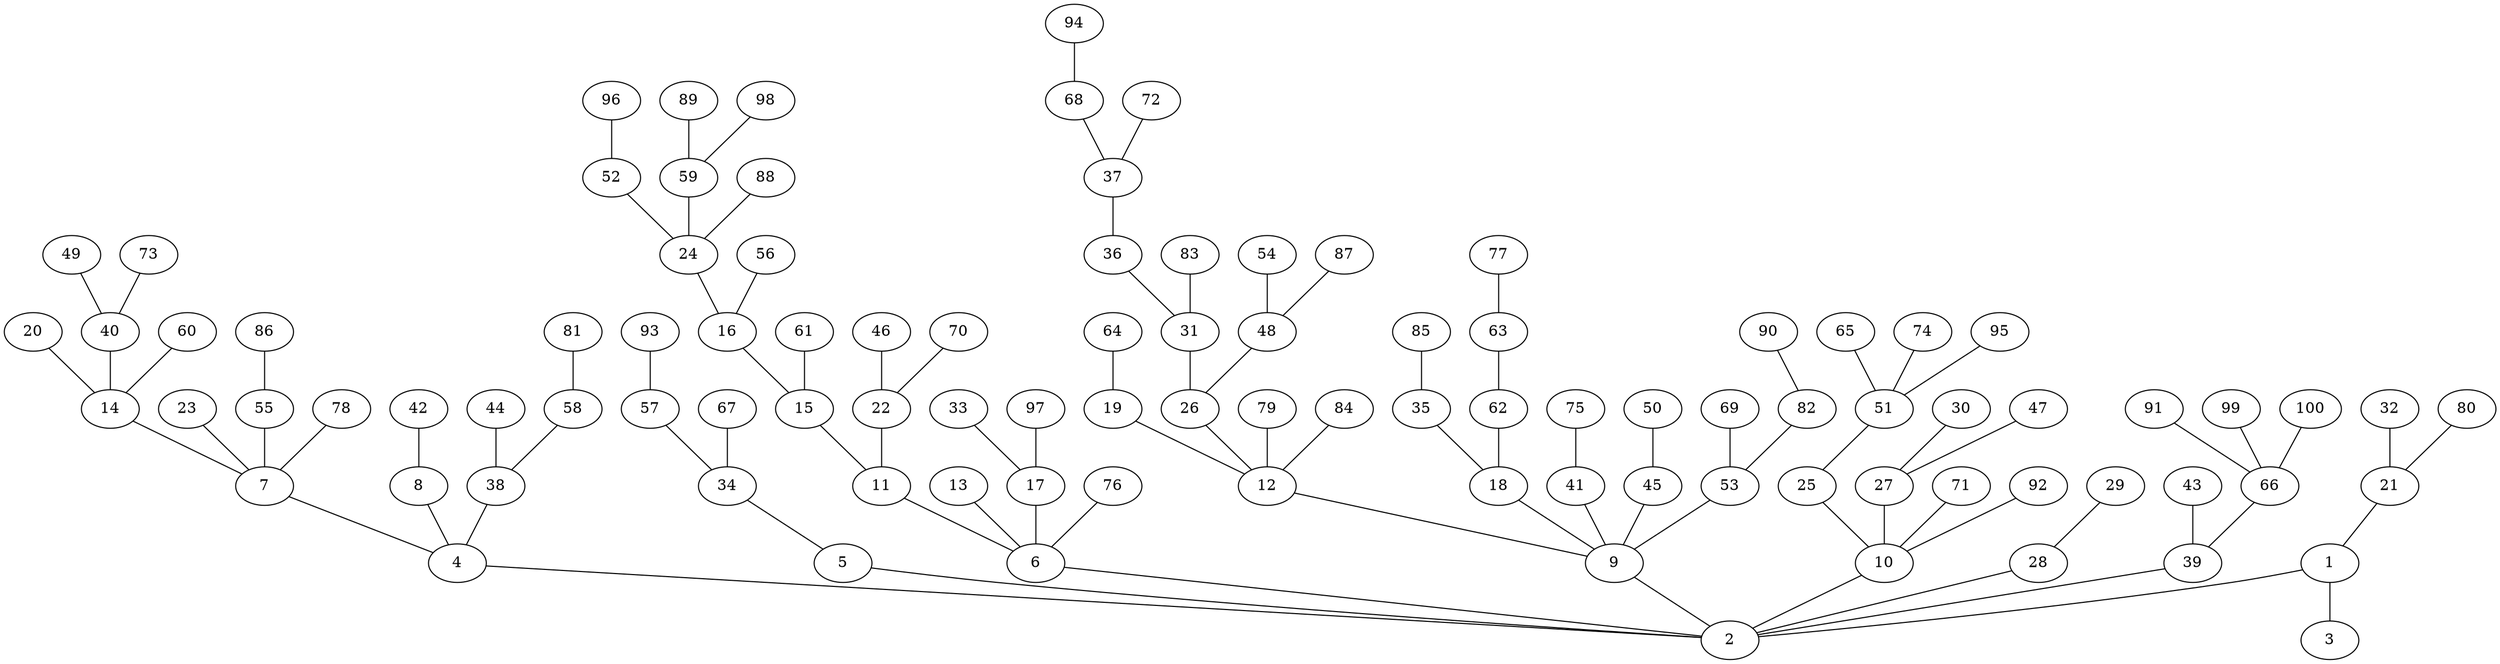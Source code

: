graph x {
1 -- 3
1 -- 2
4 -- 2
7 -- 4
14 -- 7
20 -- 14
40 -- 14
49 -- 40
73 -- 40
60 -- 14
23 -- 7
55 -- 7
86 -- 55
78 -- 7
8 -- 4
42 -- 8
38 -- 4
44 -- 38
58 -- 38
81 -- 58
5 -- 2
34 -- 5
57 -- 34
93 -- 57
67 -- 34
6 -- 2
11 -- 6
15 -- 11
16 -- 15
24 -- 16
52 -- 24
96 -- 52
59 -- 24
89 -- 59
98 -- 59
88 -- 24
56 -- 16
61 -- 15
22 -- 11
46 -- 22
70 -- 22
13 -- 6
17 -- 6
33 -- 17
97 -- 17
76 -- 6
9 -- 2
12 -- 9
19 -- 12
64 -- 19
26 -- 12
31 -- 26
36 -- 31
37 -- 36
68 -- 37
94 -- 68
72 -- 37
83 -- 31
48 -- 26
54 -- 48
87 -- 48
79 -- 12
84 -- 12
18 -- 9
35 -- 18
85 -- 35
62 -- 18
63 -- 62
77 -- 63
41 -- 9
75 -- 41
45 -- 9
50 -- 45
53 -- 9
69 -- 53
82 -- 53
90 -- 82
10 -- 2
25 -- 10
51 -- 25
65 -- 51
74 -- 51
95 -- 51
27 -- 10
30 -- 27
47 -- 27
71 -- 10
92 -- 10
28 -- 2
29 -- 28
39 -- 2
43 -- 39
66 -- 39
91 -- 66
99 -- 66
100 -- 66
21 -- 1
32 -- 21
80 -- 21
}